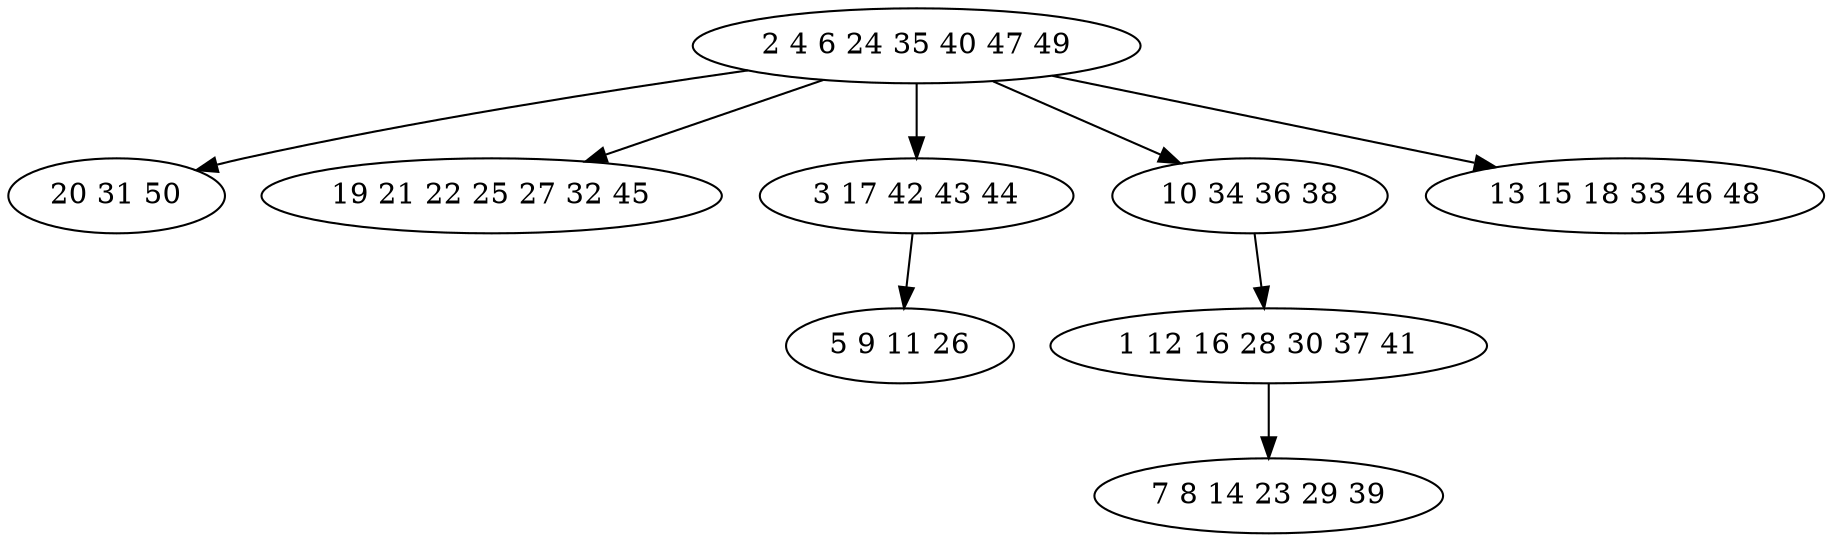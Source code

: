 digraph true_tree {
	"0" -> "1"
	"0" -> "2"
	"0" -> "3"
	"0" -> "4"
	"4" -> "5"
	"5" -> "6"
	"3" -> "7"
	"0" -> "8"
	"0" [label="2 4 6 24 35 40 47 49"];
	"1" [label="20 31 50"];
	"2" [label="19 21 22 25 27 32 45"];
	"3" [label="3 17 42 43 44"];
	"4" [label="10 34 36 38"];
	"5" [label="1 12 16 28 30 37 41"];
	"6" [label="7 8 14 23 29 39"];
	"7" [label="5 9 11 26"];
	"8" [label="13 15 18 33 46 48"];
}
